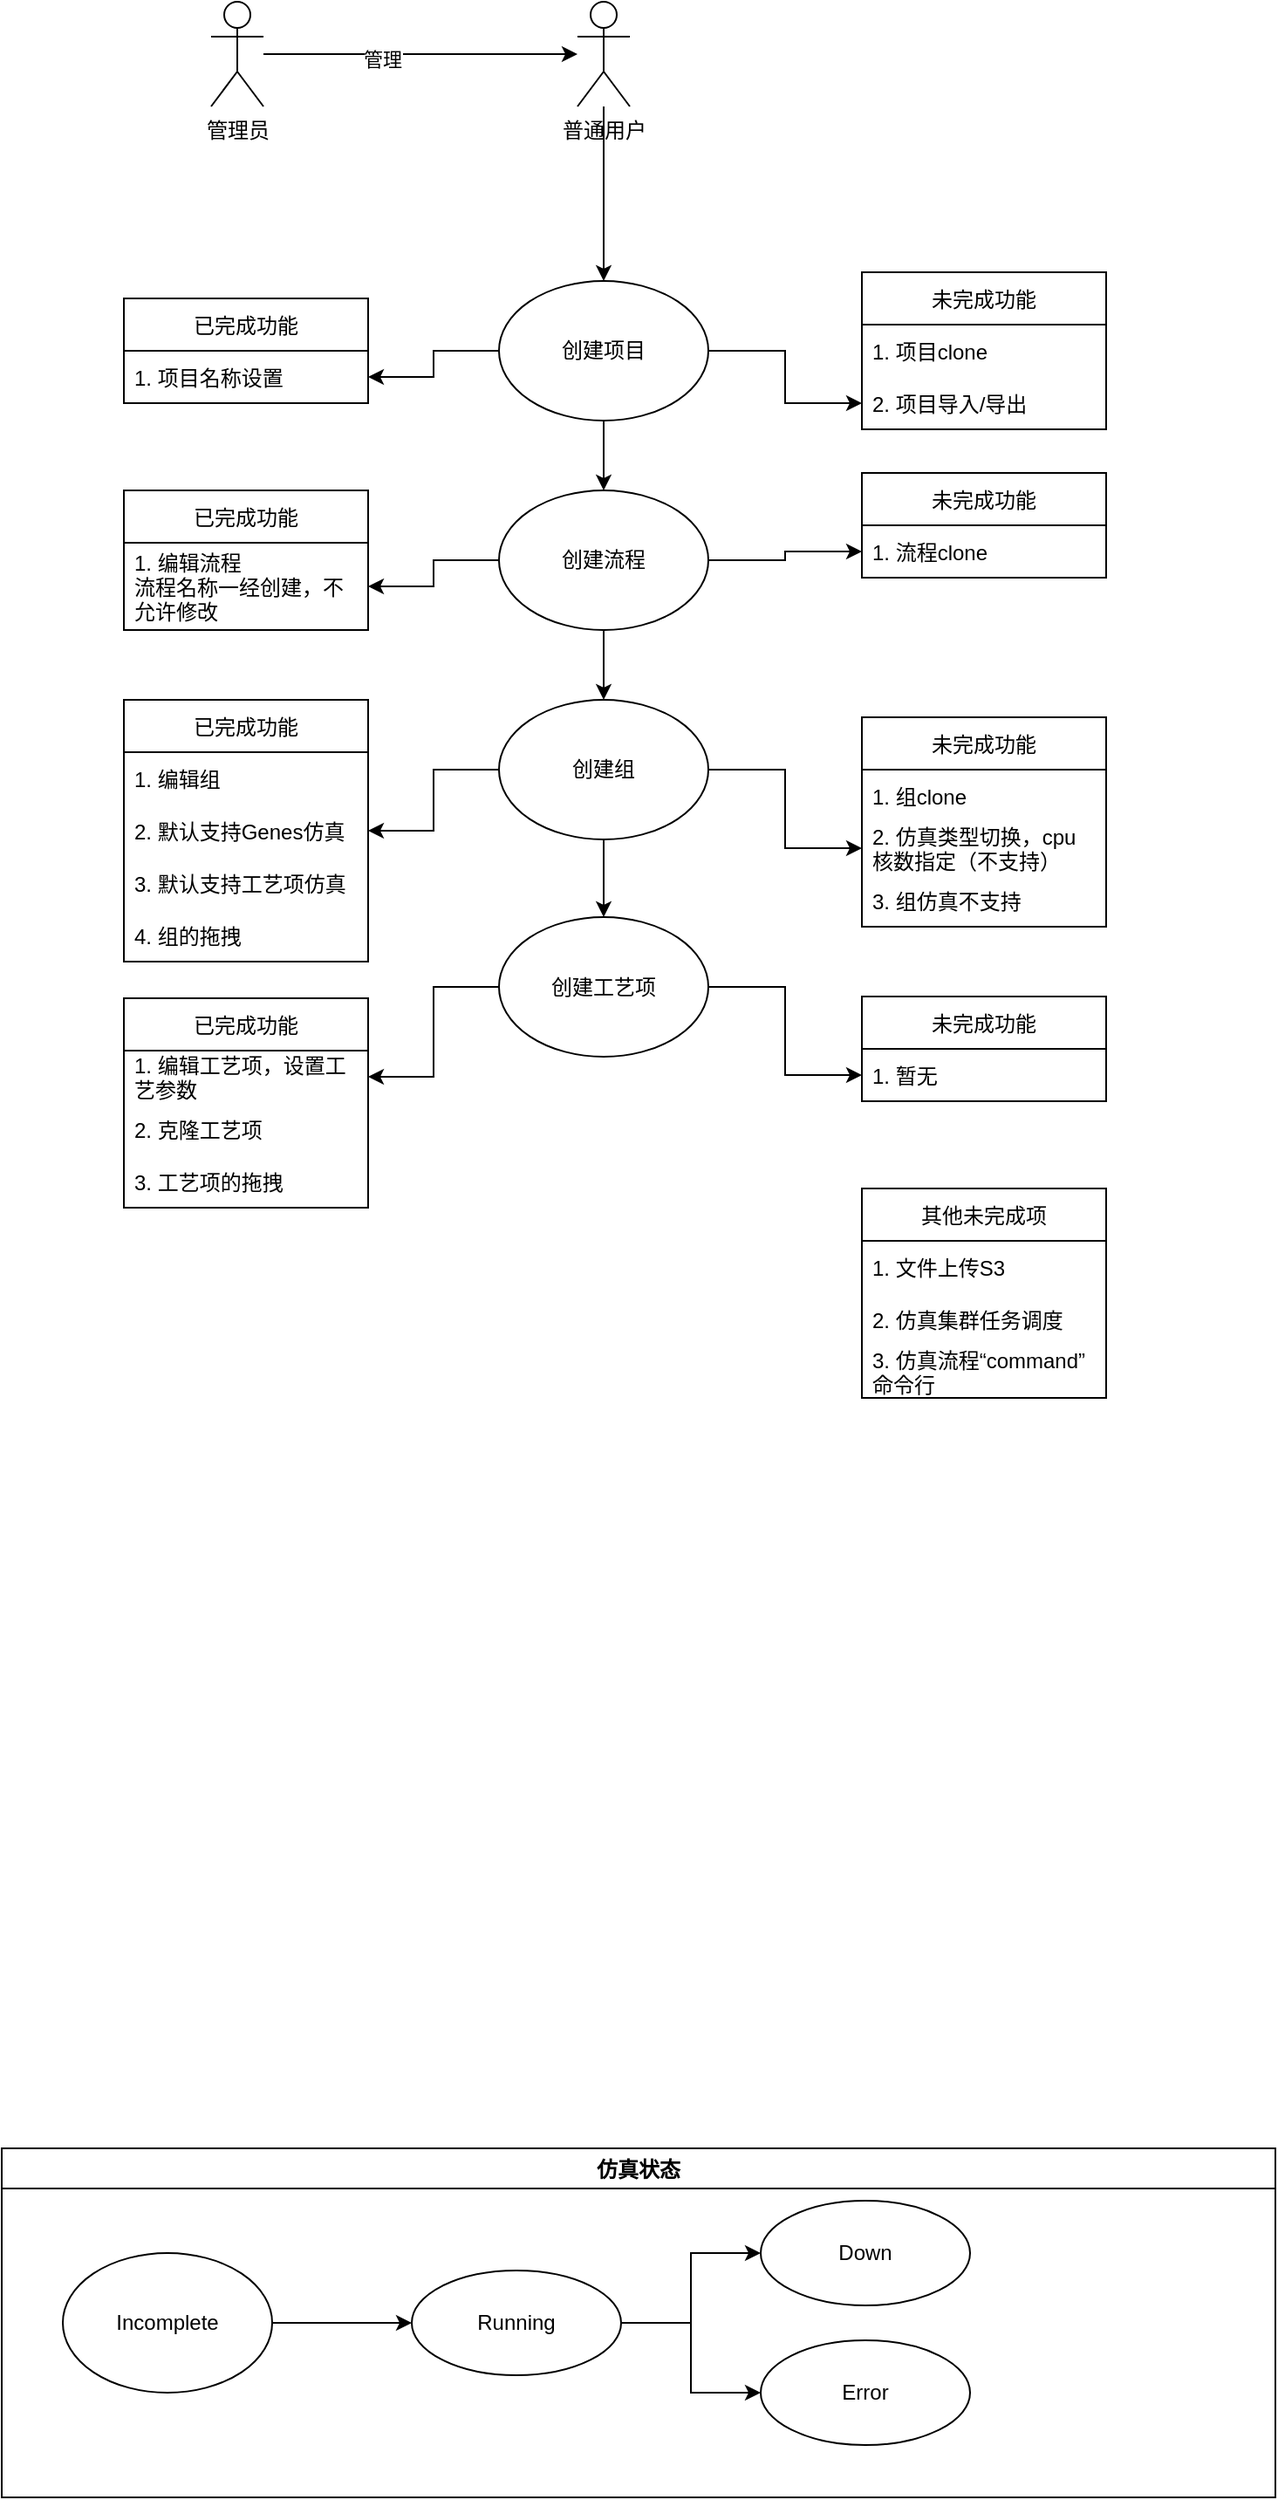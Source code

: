 <mxfile version="17.1.1" type="github">
  <diagram id="LWZ2CtlcG5xfI4F9U-2H" name="Page-1">
    <mxGraphModel dx="1350" dy="805" grid="1" gridSize="10" guides="1" tooltips="1" connect="1" arrows="1" fold="1" page="1" pageScale="1" pageWidth="827" pageHeight="1169" math="0" shadow="0">
      <root>
        <mxCell id="0" />
        <mxCell id="1" parent="0" />
        <mxCell id="P4jvxCzI2_4ov7lsApTx-15" value="" style="edgeStyle=orthogonalEdgeStyle;rounded=0;orthogonalLoop=1;jettySize=auto;html=1;" edge="1" parent="1" source="P4jvxCzI2_4ov7lsApTx-2" target="P4jvxCzI2_4ov7lsApTx-4">
          <mxGeometry relative="1" as="geometry" />
        </mxCell>
        <mxCell id="P4jvxCzI2_4ov7lsApTx-76" value="" style="edgeStyle=orthogonalEdgeStyle;rounded=0;orthogonalLoop=1;jettySize=auto;html=1;" edge="1" parent="1" source="P4jvxCzI2_4ov7lsApTx-2" target="P4jvxCzI2_4ov7lsApTx-32">
          <mxGeometry relative="1" as="geometry" />
        </mxCell>
        <mxCell id="P4jvxCzI2_4ov7lsApTx-78" value="" style="edgeStyle=orthogonalEdgeStyle;rounded=0;orthogonalLoop=1;jettySize=auto;html=1;" edge="1" parent="1" source="P4jvxCzI2_4ov7lsApTx-2" target="P4jvxCzI2_4ov7lsApTx-37">
          <mxGeometry relative="1" as="geometry" />
        </mxCell>
        <mxCell id="P4jvxCzI2_4ov7lsApTx-2" value="创建项目" style="ellipse;whiteSpace=wrap;html=1;" vertex="1" parent="1">
          <mxGeometry x="315" y="220" width="120" height="80" as="geometry" />
        </mxCell>
        <mxCell id="P4jvxCzI2_4ov7lsApTx-17" value="" style="edgeStyle=orthogonalEdgeStyle;rounded=0;orthogonalLoop=1;jettySize=auto;html=1;" edge="1" parent="1" source="P4jvxCzI2_4ov7lsApTx-3" target="P4jvxCzI2_4ov7lsApTx-5">
          <mxGeometry relative="1" as="geometry" />
        </mxCell>
        <mxCell id="P4jvxCzI2_4ov7lsApTx-80" value="" style="edgeStyle=orthogonalEdgeStyle;rounded=0;orthogonalLoop=1;jettySize=auto;html=1;" edge="1" parent="1" source="P4jvxCzI2_4ov7lsApTx-3" target="P4jvxCzI2_4ov7lsApTx-52">
          <mxGeometry relative="1" as="geometry" />
        </mxCell>
        <mxCell id="P4jvxCzI2_4ov7lsApTx-82" value="" style="edgeStyle=orthogonalEdgeStyle;rounded=0;orthogonalLoop=1;jettySize=auto;html=1;" edge="1" parent="1" source="P4jvxCzI2_4ov7lsApTx-3" target="P4jvxCzI2_4ov7lsApTx-48">
          <mxGeometry relative="1" as="geometry" />
        </mxCell>
        <mxCell id="P4jvxCzI2_4ov7lsApTx-3" value="创建组" style="ellipse;whiteSpace=wrap;html=1;" vertex="1" parent="1">
          <mxGeometry x="315" y="460" width="120" height="80" as="geometry" />
        </mxCell>
        <mxCell id="P4jvxCzI2_4ov7lsApTx-16" value="" style="edgeStyle=orthogonalEdgeStyle;rounded=0;orthogonalLoop=1;jettySize=auto;html=1;" edge="1" parent="1" source="P4jvxCzI2_4ov7lsApTx-4" target="P4jvxCzI2_4ov7lsApTx-3">
          <mxGeometry relative="1" as="geometry" />
        </mxCell>
        <mxCell id="P4jvxCzI2_4ov7lsApTx-77" value="" style="edgeStyle=orthogonalEdgeStyle;rounded=0;orthogonalLoop=1;jettySize=auto;html=1;" edge="1" parent="1" source="P4jvxCzI2_4ov7lsApTx-4" target="P4jvxCzI2_4ov7lsApTx-40">
          <mxGeometry relative="1" as="geometry" />
        </mxCell>
        <mxCell id="P4jvxCzI2_4ov7lsApTx-79" value="" style="edgeStyle=orthogonalEdgeStyle;rounded=0;orthogonalLoop=1;jettySize=auto;html=1;" edge="1" parent="1" source="P4jvxCzI2_4ov7lsApTx-4" target="P4jvxCzI2_4ov7lsApTx-44">
          <mxGeometry relative="1" as="geometry" />
        </mxCell>
        <mxCell id="P4jvxCzI2_4ov7lsApTx-4" value="创建流程" style="ellipse;whiteSpace=wrap;html=1;" vertex="1" parent="1">
          <mxGeometry x="315" y="340" width="120" height="80" as="geometry" />
        </mxCell>
        <mxCell id="P4jvxCzI2_4ov7lsApTx-81" value="" style="edgeStyle=orthogonalEdgeStyle;rounded=0;orthogonalLoop=1;jettySize=auto;html=1;" edge="1" parent="1" source="P4jvxCzI2_4ov7lsApTx-5" target="P4jvxCzI2_4ov7lsApTx-60">
          <mxGeometry relative="1" as="geometry" />
        </mxCell>
        <mxCell id="P4jvxCzI2_4ov7lsApTx-83" value="" style="edgeStyle=orthogonalEdgeStyle;rounded=0;orthogonalLoop=1;jettySize=auto;html=1;" edge="1" parent="1" source="P4jvxCzI2_4ov7lsApTx-5" target="P4jvxCzI2_4ov7lsApTx-55">
          <mxGeometry relative="1" as="geometry" />
        </mxCell>
        <mxCell id="P4jvxCzI2_4ov7lsApTx-5" value="创建工艺项" style="ellipse;whiteSpace=wrap;html=1;" vertex="1" parent="1">
          <mxGeometry x="315" y="584.5" width="120" height="80" as="geometry" />
        </mxCell>
        <mxCell id="P4jvxCzI2_4ov7lsApTx-9" value="" style="edgeStyle=orthogonalEdgeStyle;rounded=0;orthogonalLoop=1;jettySize=auto;html=1;" edge="1" parent="1" source="P4jvxCzI2_4ov7lsApTx-7" target="P4jvxCzI2_4ov7lsApTx-8">
          <mxGeometry relative="1" as="geometry" />
        </mxCell>
        <mxCell id="P4jvxCzI2_4ov7lsApTx-12" value="管理" style="edgeLabel;html=1;align=center;verticalAlign=middle;resizable=0;points=[];" vertex="1" connectable="0" parent="P4jvxCzI2_4ov7lsApTx-9">
          <mxGeometry x="-0.244" y="-3" relative="1" as="geometry">
            <mxPoint as="offset" />
          </mxGeometry>
        </mxCell>
        <mxCell id="P4jvxCzI2_4ov7lsApTx-7" value="管理员" style="shape=umlActor;verticalLabelPosition=bottom;verticalAlign=top;html=1;outlineConnect=0;" vertex="1" parent="1">
          <mxGeometry x="150" y="60" width="30" height="60" as="geometry" />
        </mxCell>
        <mxCell id="P4jvxCzI2_4ov7lsApTx-18" value="" style="edgeStyle=orthogonalEdgeStyle;rounded=0;orthogonalLoop=1;jettySize=auto;html=1;" edge="1" parent="1" source="P4jvxCzI2_4ov7lsApTx-8" target="P4jvxCzI2_4ov7lsApTx-2">
          <mxGeometry relative="1" as="geometry" />
        </mxCell>
        <mxCell id="P4jvxCzI2_4ov7lsApTx-8" value="普通用户" style="shape=umlActor;verticalLabelPosition=bottom;verticalAlign=top;html=1;outlineConnect=0;" vertex="1" parent="1">
          <mxGeometry x="360" y="60" width="30" height="60" as="geometry" />
        </mxCell>
        <mxCell id="P4jvxCzI2_4ov7lsApTx-31" value="已完成功能" style="swimlane;fontStyle=0;childLayout=stackLayout;horizontal=1;startSize=30;horizontalStack=0;resizeParent=1;resizeParentMax=0;resizeLast=0;collapsible=1;marginBottom=0;" vertex="1" parent="1">
          <mxGeometry x="100" y="230" width="140" height="60" as="geometry" />
        </mxCell>
        <mxCell id="P4jvxCzI2_4ov7lsApTx-32" value="1. 项目名称设置" style="text;strokeColor=none;fillColor=none;align=left;verticalAlign=middle;spacingLeft=4;spacingRight=4;overflow=hidden;points=[[0,0.5],[1,0.5]];portConstraint=eastwest;rotatable=0;" vertex="1" parent="P4jvxCzI2_4ov7lsApTx-31">
          <mxGeometry y="30" width="140" height="30" as="geometry" />
        </mxCell>
        <mxCell id="P4jvxCzI2_4ov7lsApTx-35" value="未完成功能" style="swimlane;fontStyle=0;childLayout=stackLayout;horizontal=1;startSize=30;horizontalStack=0;resizeParent=1;resizeParentMax=0;resizeLast=0;collapsible=1;marginBottom=0;" vertex="1" parent="1">
          <mxGeometry x="523" y="215" width="140" height="90" as="geometry">
            <mxRectangle x="560" y="215" width="90" height="30" as="alternateBounds" />
          </mxGeometry>
        </mxCell>
        <mxCell id="P4jvxCzI2_4ov7lsApTx-36" value="1. 项目clone" style="text;strokeColor=none;fillColor=none;align=left;verticalAlign=middle;spacingLeft=4;spacingRight=4;overflow=hidden;points=[[0,0.5],[1,0.5]];portConstraint=eastwest;rotatable=0;" vertex="1" parent="P4jvxCzI2_4ov7lsApTx-35">
          <mxGeometry y="30" width="140" height="30" as="geometry" />
        </mxCell>
        <mxCell id="P4jvxCzI2_4ov7lsApTx-37" value="2. 项目导入/导出" style="text;strokeColor=none;fillColor=none;align=left;verticalAlign=middle;spacingLeft=4;spacingRight=4;overflow=hidden;points=[[0,0.5],[1,0.5]];portConstraint=eastwest;rotatable=0;" vertex="1" parent="P4jvxCzI2_4ov7lsApTx-35">
          <mxGeometry y="60" width="140" height="30" as="geometry" />
        </mxCell>
        <mxCell id="P4jvxCzI2_4ov7lsApTx-39" value="已完成功能" style="swimlane;fontStyle=0;childLayout=stackLayout;horizontal=1;startSize=30;horizontalStack=0;resizeParent=1;resizeParentMax=0;resizeLast=0;collapsible=1;marginBottom=0;" vertex="1" parent="1">
          <mxGeometry x="100" y="340" width="140" height="80" as="geometry" />
        </mxCell>
        <mxCell id="P4jvxCzI2_4ov7lsApTx-40" value="1. 编辑流程&#xa;流程名称一经创建，不&#xa;允许修改" style="text;strokeColor=none;fillColor=none;align=left;verticalAlign=middle;spacingLeft=4;spacingRight=4;overflow=hidden;points=[[0,0.5],[1,0.5]];portConstraint=eastwest;rotatable=0;" vertex="1" parent="P4jvxCzI2_4ov7lsApTx-39">
          <mxGeometry y="30" width="140" height="50" as="geometry" />
        </mxCell>
        <mxCell id="P4jvxCzI2_4ov7lsApTx-43" value="未完成功能" style="swimlane;fontStyle=0;childLayout=stackLayout;horizontal=1;startSize=30;horizontalStack=0;resizeParent=1;resizeParentMax=0;resizeLast=0;collapsible=1;marginBottom=0;" vertex="1" parent="1">
          <mxGeometry x="523" y="330" width="140" height="60" as="geometry" />
        </mxCell>
        <mxCell id="P4jvxCzI2_4ov7lsApTx-44" value="1. 流程clone" style="text;strokeColor=none;fillColor=none;align=left;verticalAlign=middle;spacingLeft=4;spacingRight=4;overflow=hidden;points=[[0,0.5],[1,0.5]];portConstraint=eastwest;rotatable=0;" vertex="1" parent="P4jvxCzI2_4ov7lsApTx-43">
          <mxGeometry y="30" width="140" height="30" as="geometry" />
        </mxCell>
        <mxCell id="P4jvxCzI2_4ov7lsApTx-46" value="已完成功能" style="swimlane;fontStyle=0;childLayout=stackLayout;horizontal=1;startSize=30;horizontalStack=0;resizeParent=1;resizeParentMax=0;resizeLast=0;collapsible=1;marginBottom=0;" vertex="1" parent="1">
          <mxGeometry x="100" y="460" width="140" height="150" as="geometry" />
        </mxCell>
        <mxCell id="P4jvxCzI2_4ov7lsApTx-47" value="1. 编辑组" style="text;strokeColor=none;fillColor=none;align=left;verticalAlign=middle;spacingLeft=4;spacingRight=4;overflow=hidden;points=[[0,0.5],[1,0.5]];portConstraint=eastwest;rotatable=0;" vertex="1" parent="P4jvxCzI2_4ov7lsApTx-46">
          <mxGeometry y="30" width="140" height="30" as="geometry" />
        </mxCell>
        <mxCell id="P4jvxCzI2_4ov7lsApTx-48" value="2. 默认支持Genes仿真" style="text;strokeColor=none;fillColor=none;align=left;verticalAlign=middle;spacingLeft=4;spacingRight=4;overflow=hidden;points=[[0,0.5],[1,0.5]];portConstraint=eastwest;rotatable=0;" vertex="1" parent="P4jvxCzI2_4ov7lsApTx-46">
          <mxGeometry y="60" width="140" height="30" as="geometry" />
        </mxCell>
        <mxCell id="P4jvxCzI2_4ov7lsApTx-58" value="3. 默认支持工艺项仿真" style="text;strokeColor=none;fillColor=none;align=left;verticalAlign=middle;spacingLeft=4;spacingRight=4;overflow=hidden;points=[[0,0.5],[1,0.5]];portConstraint=eastwest;rotatable=0;" vertex="1" parent="P4jvxCzI2_4ov7lsApTx-46">
          <mxGeometry y="90" width="140" height="30" as="geometry" />
        </mxCell>
        <mxCell id="P4jvxCzI2_4ov7lsApTx-49" value="4. 组的拖拽" style="text;strokeColor=none;fillColor=none;align=left;verticalAlign=middle;spacingLeft=4;spacingRight=4;overflow=hidden;points=[[0,0.5],[1,0.5]];portConstraint=eastwest;rotatable=0;" vertex="1" parent="P4jvxCzI2_4ov7lsApTx-46">
          <mxGeometry y="120" width="140" height="30" as="geometry" />
        </mxCell>
        <mxCell id="P4jvxCzI2_4ov7lsApTx-50" value="未完成功能" style="swimlane;fontStyle=0;childLayout=stackLayout;horizontal=1;startSize=30;horizontalStack=0;resizeParent=1;resizeParentMax=0;resizeLast=0;collapsible=1;marginBottom=0;" vertex="1" parent="1">
          <mxGeometry x="523" y="470" width="140" height="120" as="geometry" />
        </mxCell>
        <mxCell id="P4jvxCzI2_4ov7lsApTx-51" value="1. 组clone" style="text;strokeColor=none;fillColor=none;align=left;verticalAlign=middle;spacingLeft=4;spacingRight=4;overflow=hidden;points=[[0,0.5],[1,0.5]];portConstraint=eastwest;rotatable=0;" vertex="1" parent="P4jvxCzI2_4ov7lsApTx-50">
          <mxGeometry y="30" width="140" height="30" as="geometry" />
        </mxCell>
        <mxCell id="P4jvxCzI2_4ov7lsApTx-52" value="2. 仿真类型切换，cpu&#xa;核数指定（不支持）" style="text;strokeColor=none;fillColor=none;align=left;verticalAlign=middle;spacingLeft=4;spacingRight=4;overflow=hidden;points=[[0,0.5],[1,0.5]];portConstraint=eastwest;rotatable=0;" vertex="1" parent="P4jvxCzI2_4ov7lsApTx-50">
          <mxGeometry y="60" width="140" height="30" as="geometry" />
        </mxCell>
        <mxCell id="P4jvxCzI2_4ov7lsApTx-53" value="3. 组仿真不支持" style="text;strokeColor=none;fillColor=none;align=left;verticalAlign=middle;spacingLeft=4;spacingRight=4;overflow=hidden;points=[[0,0.5],[1,0.5]];portConstraint=eastwest;rotatable=0;" vertex="1" parent="P4jvxCzI2_4ov7lsApTx-50">
          <mxGeometry y="90" width="140" height="30" as="geometry" />
        </mxCell>
        <mxCell id="P4jvxCzI2_4ov7lsApTx-54" value="已完成功能" style="swimlane;fontStyle=0;childLayout=stackLayout;horizontal=1;startSize=30;horizontalStack=0;resizeParent=1;resizeParentMax=0;resizeLast=0;collapsible=1;marginBottom=0;" vertex="1" parent="1">
          <mxGeometry x="100" y="631" width="140" height="120" as="geometry" />
        </mxCell>
        <mxCell id="P4jvxCzI2_4ov7lsApTx-55" value="1. 编辑工艺项，设置工&#xa;艺参数" style="text;strokeColor=none;fillColor=none;align=left;verticalAlign=middle;spacingLeft=4;spacingRight=4;overflow=hidden;points=[[0,0.5],[1,0.5]];portConstraint=eastwest;rotatable=0;" vertex="1" parent="P4jvxCzI2_4ov7lsApTx-54">
          <mxGeometry y="30" width="140" height="30" as="geometry" />
        </mxCell>
        <mxCell id="P4jvxCzI2_4ov7lsApTx-56" value="2. 克隆工艺项" style="text;strokeColor=none;fillColor=none;align=left;verticalAlign=middle;spacingLeft=4;spacingRight=4;overflow=hidden;points=[[0,0.5],[1,0.5]];portConstraint=eastwest;rotatable=0;" vertex="1" parent="P4jvxCzI2_4ov7lsApTx-54">
          <mxGeometry y="60" width="140" height="30" as="geometry" />
        </mxCell>
        <mxCell id="P4jvxCzI2_4ov7lsApTx-57" value="3. 工艺项的拖拽" style="text;strokeColor=none;fillColor=none;align=left;verticalAlign=middle;spacingLeft=4;spacingRight=4;overflow=hidden;points=[[0,0.5],[1,0.5]];portConstraint=eastwest;rotatable=0;" vertex="1" parent="P4jvxCzI2_4ov7lsApTx-54">
          <mxGeometry y="90" width="140" height="30" as="geometry" />
        </mxCell>
        <mxCell id="P4jvxCzI2_4ov7lsApTx-59" value="未完成功能" style="swimlane;fontStyle=0;childLayout=stackLayout;horizontal=1;startSize=30;horizontalStack=0;resizeParent=1;resizeParentMax=0;resizeLast=0;collapsible=1;marginBottom=0;" vertex="1" parent="1">
          <mxGeometry x="523" y="630" width="140" height="60" as="geometry" />
        </mxCell>
        <mxCell id="P4jvxCzI2_4ov7lsApTx-60" value="1. 暂无" style="text;strokeColor=none;fillColor=none;align=left;verticalAlign=middle;spacingLeft=4;spacingRight=4;overflow=hidden;points=[[0,0.5],[1,0.5]];portConstraint=eastwest;rotatable=0;" vertex="1" parent="P4jvxCzI2_4ov7lsApTx-59">
          <mxGeometry y="30" width="140" height="30" as="geometry" />
        </mxCell>
        <mxCell id="P4jvxCzI2_4ov7lsApTx-63" value="其他未完成项" style="swimlane;fontStyle=0;childLayout=stackLayout;horizontal=1;startSize=30;horizontalStack=0;resizeParent=1;resizeParentMax=0;resizeLast=0;collapsible=1;marginBottom=0;" vertex="1" parent="1">
          <mxGeometry x="523" y="740" width="140" height="120" as="geometry">
            <mxRectangle x="560" y="215" width="90" height="30" as="alternateBounds" />
          </mxGeometry>
        </mxCell>
        <mxCell id="P4jvxCzI2_4ov7lsApTx-64" value="1. 文件上传S3" style="text;strokeColor=none;fillColor=none;align=left;verticalAlign=middle;spacingLeft=4;spacingRight=4;overflow=hidden;points=[[0,0.5],[1,0.5]];portConstraint=eastwest;rotatable=0;" vertex="1" parent="P4jvxCzI2_4ov7lsApTx-63">
          <mxGeometry y="30" width="140" height="30" as="geometry" />
        </mxCell>
        <mxCell id="P4jvxCzI2_4ov7lsApTx-66" value="2. 仿真集群任务调度" style="text;strokeColor=none;fillColor=none;align=left;verticalAlign=middle;spacingLeft=4;spacingRight=4;overflow=hidden;points=[[0,0.5],[1,0.5]];portConstraint=eastwest;rotatable=0;" vertex="1" parent="P4jvxCzI2_4ov7lsApTx-63">
          <mxGeometry y="60" width="140" height="30" as="geometry" />
        </mxCell>
        <mxCell id="P4jvxCzI2_4ov7lsApTx-65" value="3. 仿真流程“command”&#xa;命令行" style="text;strokeColor=none;fillColor=none;align=left;verticalAlign=middle;spacingLeft=4;spacingRight=4;overflow=hidden;points=[[0,0.5],[1,0.5]];portConstraint=eastwest;rotatable=0;" vertex="1" parent="P4jvxCzI2_4ov7lsApTx-63">
          <mxGeometry y="90" width="140" height="30" as="geometry" />
        </mxCell>
        <mxCell id="P4jvxCzI2_4ov7lsApTx-69" value="仿真状态" style="swimlane;" vertex="1" parent="1">
          <mxGeometry x="30" y="1290" width="730" height="200" as="geometry" />
        </mxCell>
        <mxCell id="P4jvxCzI2_4ov7lsApTx-71" value="" style="edgeStyle=orthogonalEdgeStyle;rounded=0;orthogonalLoop=1;jettySize=auto;html=1;" edge="1" parent="P4jvxCzI2_4ov7lsApTx-69" source="P4jvxCzI2_4ov7lsApTx-67" target="P4jvxCzI2_4ov7lsApTx-70">
          <mxGeometry relative="1" as="geometry" />
        </mxCell>
        <mxCell id="P4jvxCzI2_4ov7lsApTx-67" value="Incomplete" style="ellipse;whiteSpace=wrap;html=1;" vertex="1" parent="P4jvxCzI2_4ov7lsApTx-69">
          <mxGeometry x="35" y="60" width="120" height="80" as="geometry" />
        </mxCell>
        <mxCell id="P4jvxCzI2_4ov7lsApTx-73" value="" style="edgeStyle=orthogonalEdgeStyle;rounded=0;orthogonalLoop=1;jettySize=auto;html=1;" edge="1" parent="P4jvxCzI2_4ov7lsApTx-69" source="P4jvxCzI2_4ov7lsApTx-70" target="P4jvxCzI2_4ov7lsApTx-72">
          <mxGeometry relative="1" as="geometry" />
        </mxCell>
        <mxCell id="P4jvxCzI2_4ov7lsApTx-70" value="Running" style="ellipse;whiteSpace=wrap;html=1;" vertex="1" parent="P4jvxCzI2_4ov7lsApTx-69">
          <mxGeometry x="235" y="70" width="120" height="60" as="geometry" />
        </mxCell>
        <mxCell id="P4jvxCzI2_4ov7lsApTx-72" value="Error" style="ellipse;whiteSpace=wrap;html=1;" vertex="1" parent="P4jvxCzI2_4ov7lsApTx-69">
          <mxGeometry x="435" y="110" width="120" height="60" as="geometry" />
        </mxCell>
        <mxCell id="P4jvxCzI2_4ov7lsApTx-74" value="Down" style="ellipse;whiteSpace=wrap;html=1;" vertex="1" parent="P4jvxCzI2_4ov7lsApTx-69">
          <mxGeometry x="435" y="30" width="120" height="60" as="geometry" />
        </mxCell>
        <mxCell id="P4jvxCzI2_4ov7lsApTx-75" value="" style="edgeStyle=orthogonalEdgeStyle;rounded=0;orthogonalLoop=1;jettySize=auto;html=1;" edge="1" parent="P4jvxCzI2_4ov7lsApTx-69" source="P4jvxCzI2_4ov7lsApTx-70" target="P4jvxCzI2_4ov7lsApTx-74">
          <mxGeometry relative="1" as="geometry" />
        </mxCell>
      </root>
    </mxGraphModel>
  </diagram>
</mxfile>
